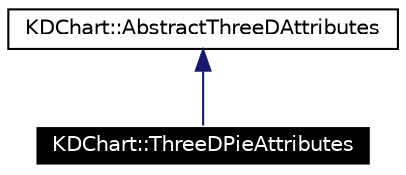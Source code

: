 digraph G
{
  edge [fontname="Helvetica",fontsize=10,labelfontname="Helvetica",labelfontsize=10];
  node [fontname="Helvetica",fontsize=10,shape=record];
  Node602 [label="KDChart::ThreeDPieAttributes",height=0.2,width=0.4,color="white", fillcolor="black", style="filled" fontcolor="white"];
  Node603 -> Node602 [dir=back,color="midnightblue",fontsize=10,style="solid",fontname="Helvetica"];
  Node603 [label="KDChart::AbstractThreeDAttributes",height=0.2,width=0.4,color="black",URL="$class_k_d_chart_1_1_abstract_three_d_attributes.html"];
}
